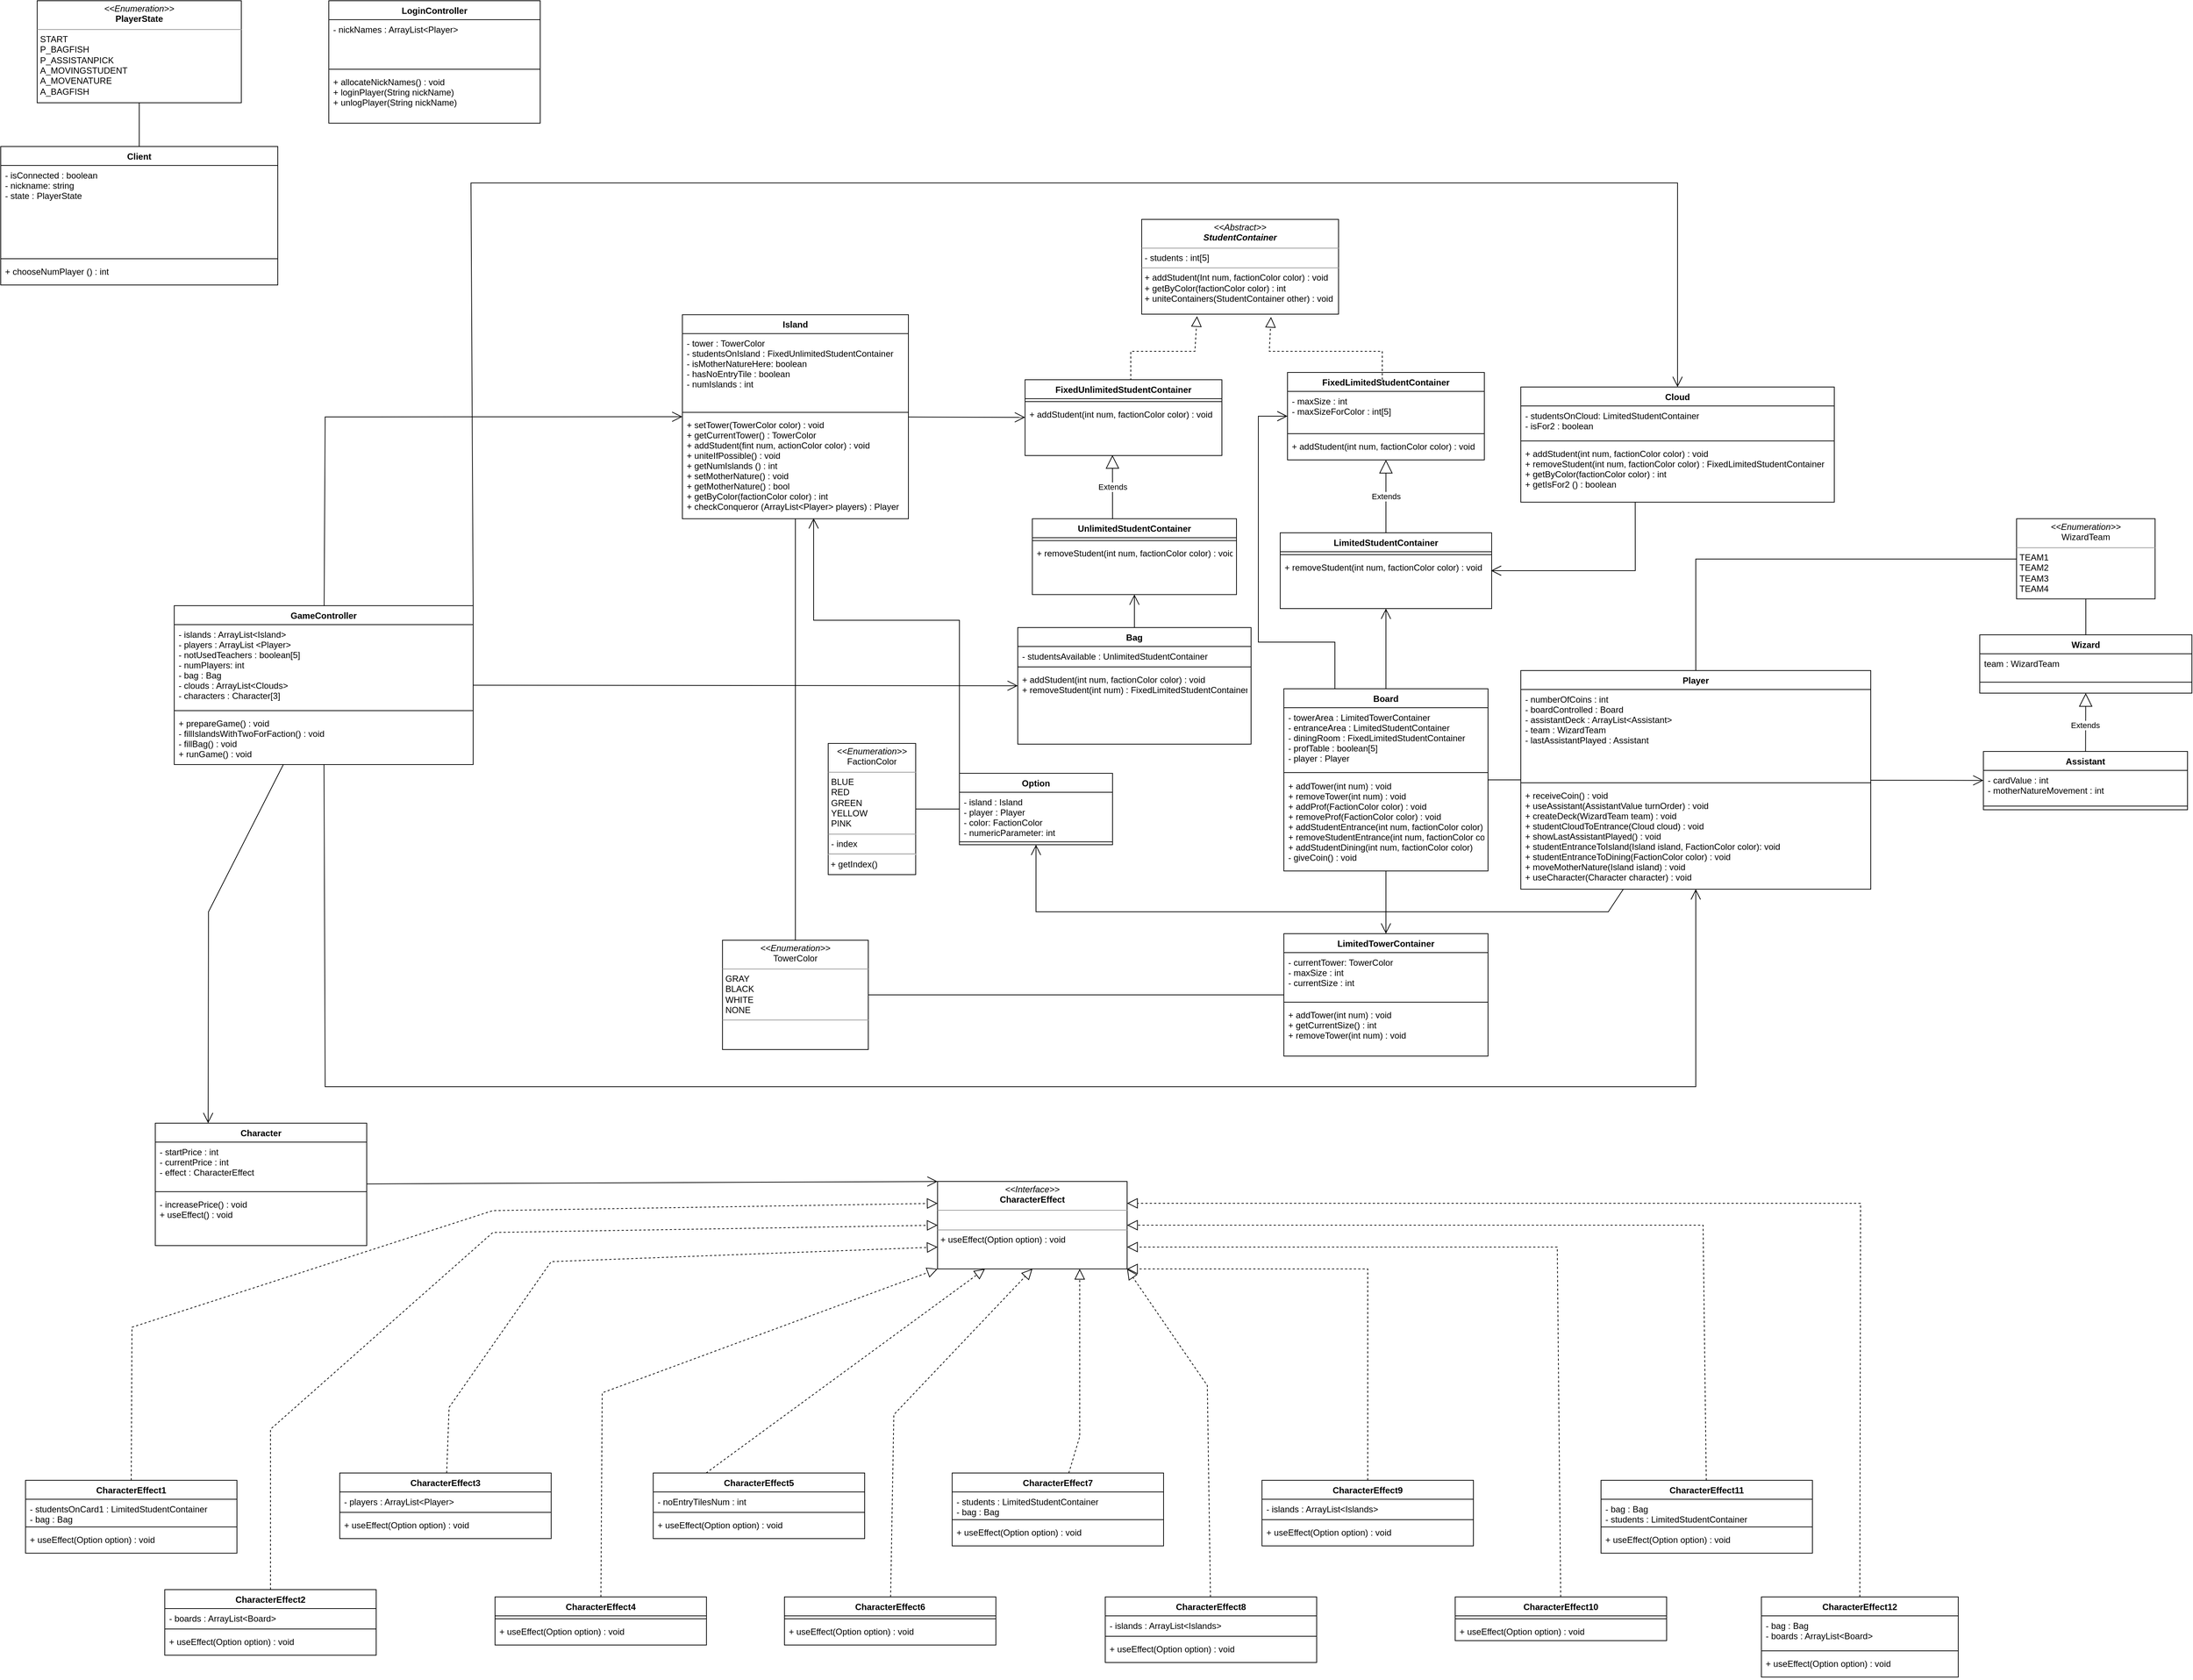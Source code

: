 <mxfile version="17.1.2" type="device"><diagram id="C5RBs43oDa-KdzZeNtuy" name="Page-1"><mxGraphModel dx="4749" dy="2177" grid="1" gridSize="10" guides="1" tooltips="1" connect="1" arrows="1" fold="1" page="1" pageScale="1" pageWidth="3300" pageHeight="4681" math="0" shadow="0"><root><mxCell id="WIyWlLk6GJQsqaUBKTNV-0"/><mxCell id="WIyWlLk6GJQsqaUBKTNV-1" parent="WIyWlLk6GJQsqaUBKTNV-0"/><mxCell id="JHTZS6_N_yIrXgBFrGgW-10" value="&lt;p style=&quot;margin: 0px ; margin-top: 4px ; text-align: center&quot;&gt;&lt;i&gt;&amp;lt;&amp;lt;Enumeration&amp;gt;&amp;gt;&lt;/i&gt;&lt;br&gt;TowerColor&lt;/p&gt;&lt;hr size=&quot;1&quot;&gt;&lt;p style=&quot;margin: 0px ; margin-left: 4px&quot;&gt;GRAY&lt;/p&gt;&lt;p style=&quot;margin: 0px ; margin-left: 4px&quot;&gt;BLACK&lt;/p&gt;&lt;p style=&quot;margin: 0px ; margin-left: 4px&quot;&gt;WHITE&lt;/p&gt;&lt;p style=&quot;margin: 0px ; margin-left: 4px&quot;&gt;NONE&lt;/p&gt;&lt;hr size=&quot;1&quot;&gt;&lt;p style=&quot;margin: 0px ; margin-left: 4px&quot;&gt;&lt;/p&gt;" style="verticalAlign=top;align=left;overflow=fill;fontSize=12;fontFamily=Helvetica;html=1;container=0;" parent="WIyWlLk6GJQsqaUBKTNV-1" vertex="1"><mxGeometry x="1110" y="1299" width="200" height="150" as="geometry"/></mxCell><mxCell id="JHTZS6_N_yIrXgBFrGgW-28" value="" style="endArrow=block;dashed=1;endFill=0;endSize=12;html=1;rounded=0;exitX=0.5;exitY=0;exitDx=0;exitDy=0;entryX=0.281;entryY=1.022;entryDx=0;entryDy=0;entryPerimeter=0;" parent="WIyWlLk6GJQsqaUBKTNV-1" target="2wXoKv2S4fwJwi-ZQxk1-0" edge="1"><mxGeometry width="160" relative="1" as="geometry"><mxPoint x="1670" y="531" as="sourcePoint"/><mxPoint x="1725" y="460" as="targetPoint"/><Array as="points"><mxPoint x="1670" y="491"/><mxPoint x="1758" y="491"/></Array></mxGeometry></mxCell><mxCell id="JHTZS6_N_yIrXgBFrGgW-39" value="FixedLimitedStudentContainer" style="swimlane;fontStyle=1;align=center;verticalAlign=top;childLayout=stackLayout;horizontal=1;startSize=26;horizontalStack=0;resizeParent=1;resizeParentMax=0;resizeLast=0;collapsible=1;marginBottom=0;" parent="WIyWlLk6GJQsqaUBKTNV-1" vertex="1"><mxGeometry x="1885" y="520" width="270" height="120" as="geometry"/></mxCell><mxCell id="JHTZS6_N_yIrXgBFrGgW-40" value="- maxSize : int&#10;- maxSizeForColor : int[5]&#10;" style="text;strokeColor=none;fillColor=none;align=left;verticalAlign=top;spacingLeft=4;spacingRight=4;overflow=hidden;rotatable=0;points=[[0,0.5],[1,0.5]];portConstraint=eastwest;" parent="JHTZS6_N_yIrXgBFrGgW-39" vertex="1"><mxGeometry y="26" width="270" height="54" as="geometry"/></mxCell><mxCell id="JHTZS6_N_yIrXgBFrGgW-41" value="" style="line;strokeWidth=1;fillColor=none;align=left;verticalAlign=middle;spacingTop=-1;spacingLeft=3;spacingRight=3;rotatable=0;labelPosition=right;points=[];portConstraint=eastwest;" parent="JHTZS6_N_yIrXgBFrGgW-39" vertex="1"><mxGeometry y="80" width="270" height="8" as="geometry"/></mxCell><mxCell id="JHTZS6_N_yIrXgBFrGgW-42" value="+ addStudent(int num, factionColor color) : void" style="text;strokeColor=none;fillColor=none;align=left;verticalAlign=top;spacingLeft=4;spacingRight=4;overflow=hidden;rotatable=0;points=[[0,0.5],[1,0.5]];portConstraint=eastwest;" parent="JHTZS6_N_yIrXgBFrGgW-39" vertex="1"><mxGeometry y="88" width="270" height="32" as="geometry"/></mxCell><mxCell id="JHTZS6_N_yIrXgBFrGgW-44" value="LimitedStudentContainer" style="swimlane;fontStyle=1;align=center;verticalAlign=top;childLayout=stackLayout;horizontal=1;startSize=26;horizontalStack=0;resizeParent=1;resizeParentMax=0;resizeLast=0;collapsible=1;marginBottom=0;" parent="WIyWlLk6GJQsqaUBKTNV-1" vertex="1"><mxGeometry x="1875" y="740" width="290" height="104" as="geometry"/></mxCell><mxCell id="JHTZS6_N_yIrXgBFrGgW-46" value="" style="line;strokeWidth=1;fillColor=none;align=left;verticalAlign=middle;spacingTop=-1;spacingLeft=3;spacingRight=3;rotatable=0;labelPosition=right;points=[];portConstraint=eastwest;" parent="JHTZS6_N_yIrXgBFrGgW-44" vertex="1"><mxGeometry y="26" width="290" height="8" as="geometry"/></mxCell><mxCell id="JHTZS6_N_yIrXgBFrGgW-47" value="+ removeStudent(int num, factionColor color) : void" style="text;strokeColor=none;fillColor=none;align=left;verticalAlign=top;spacingLeft=4;spacingRight=4;overflow=hidden;rotatable=0;points=[[0,0.5],[1,0.5]];portConstraint=eastwest;" parent="JHTZS6_N_yIrXgBFrGgW-44" vertex="1"><mxGeometry y="34" width="290" height="70" as="geometry"/></mxCell><mxCell id="JHTZS6_N_yIrXgBFrGgW-48" value="" style="endArrow=block;dashed=1;endFill=0;endSize=12;html=1;rounded=0;jumpSize=8;entryX=0.657;entryY=1.03;entryDx=0;entryDy=0;entryPerimeter=0;" parent="WIyWlLk6GJQsqaUBKTNV-1" target="2wXoKv2S4fwJwi-ZQxk1-0" edge="1"><mxGeometry width="160" relative="1" as="geometry"><mxPoint x="2015" y="530" as="sourcePoint"/><mxPoint x="1825" y="480" as="targetPoint"/><Array as="points"><mxPoint x="2015" y="491"/><mxPoint x="1860" y="491"/></Array></mxGeometry></mxCell><mxCell id="JHTZS6_N_yIrXgBFrGgW-50" value="Extends" style="endArrow=block;endSize=16;endFill=0;html=1;rounded=0;jumpSize=8;exitX=0.5;exitY=0;exitDx=0;exitDy=0;" parent="WIyWlLk6GJQsqaUBKTNV-1" source="JHTZS6_N_yIrXgBFrGgW-44" edge="1" target="JHTZS6_N_yIrXgBFrGgW-42"><mxGeometry width="160" relative="1" as="geometry"><mxPoint x="2005" y="721" as="sourcePoint"/><mxPoint x="2020" y="690" as="targetPoint"/></mxGeometry></mxCell><mxCell id="JHTZS6_N_yIrXgBFrGgW-74" value="LimitedTowerContainer" style="swimlane;fontStyle=1;align=center;verticalAlign=top;childLayout=stackLayout;horizontal=1;startSize=26;horizontalStack=0;resizeParent=1;resizeParentMax=0;resizeLast=0;collapsible=1;marginBottom=0;" parent="WIyWlLk6GJQsqaUBKTNV-1" vertex="1"><mxGeometry x="1880" y="1290" width="280" height="168" as="geometry"/></mxCell><mxCell id="JHTZS6_N_yIrXgBFrGgW-75" value="- currentTower: TowerColor&#10;- maxSize : int&#10;- currentSize : int" style="text;strokeColor=none;fillColor=none;align=left;verticalAlign=top;spacingLeft=4;spacingRight=4;overflow=hidden;rotatable=0;points=[[0,0.5],[1,0.5]];portConstraint=eastwest;" parent="JHTZS6_N_yIrXgBFrGgW-74" vertex="1"><mxGeometry y="26" width="280" height="64" as="geometry"/></mxCell><mxCell id="JHTZS6_N_yIrXgBFrGgW-76" value="" style="line;strokeWidth=1;fillColor=none;align=left;verticalAlign=middle;spacingTop=-1;spacingLeft=3;spacingRight=3;rotatable=0;labelPosition=right;points=[];portConstraint=eastwest;" parent="JHTZS6_N_yIrXgBFrGgW-74" vertex="1"><mxGeometry y="90" width="280" height="8" as="geometry"/></mxCell><mxCell id="JHTZS6_N_yIrXgBFrGgW-77" value="+ addTower(int num) : void&#10;+ getCurrentSize() : int&#10;+ removeTower(int num) : void" style="text;strokeColor=none;fillColor=none;align=left;verticalAlign=top;spacingLeft=4;spacingRight=4;overflow=hidden;rotatable=0;points=[[0,0.5],[1,0.5]];portConstraint=eastwest;" parent="JHTZS6_N_yIrXgBFrGgW-74" vertex="1"><mxGeometry y="98" width="280" height="70" as="geometry"/></mxCell><mxCell id="LOnpcXlaZd77RU1USnOD-0" value="Island" style="swimlane;fontStyle=1;align=center;verticalAlign=top;childLayout=stackLayout;horizontal=1;startSize=26;horizontalStack=0;resizeParent=1;resizeParentMax=0;resizeLast=0;collapsible=1;marginBottom=0;" parent="WIyWlLk6GJQsqaUBKTNV-1" vertex="1"><mxGeometry x="1055" y="440.69" width="310" height="280" as="geometry"/></mxCell><mxCell id="LOnpcXlaZd77RU1USnOD-1" value="- tower : TowerColor&#10;- studentsOnIsland : FixedUnlimitedStudentContainer&#10;- isMotherNatureHere: boolean&#10;- hasNoEntryTile : boolean&#10;- numIslands : int&#10;&#10;" style="text;strokeColor=none;fillColor=none;align=left;verticalAlign=top;spacingLeft=4;spacingRight=4;overflow=hidden;rotatable=0;points=[[0,0.5],[1,0.5]];portConstraint=eastwest;" parent="LOnpcXlaZd77RU1USnOD-0" vertex="1"><mxGeometry y="26" width="310" height="104" as="geometry"/></mxCell><mxCell id="LOnpcXlaZd77RU1USnOD-2" value="" style="line;strokeWidth=1;fillColor=none;align=left;verticalAlign=middle;spacingTop=-1;spacingLeft=3;spacingRight=3;rotatable=0;labelPosition=right;points=[];portConstraint=eastwest;" parent="LOnpcXlaZd77RU1USnOD-0" vertex="1"><mxGeometry y="130" width="310" height="8" as="geometry"/></mxCell><mxCell id="LOnpcXlaZd77RU1USnOD-3" value="+ setTower(TowerColor color) : void&#10;+ getCurrentTower() : TowerColor&#10;+ addStudent(fint num, actionColor color) : void&#10;+ uniteIfPossible() : void&#10;+ getNumIslands () : int&#10;+ setMotherNature() : void&#10;+ getMotherNature() : bool&#10;+ getByColor(factionColor color) : int&#10;+ checkConqueror (ArrayList&lt;Player&gt; players) : Player" style="text;strokeColor=none;fillColor=none;align=left;verticalAlign=top;spacingLeft=4;spacingRight=4;overflow=hidden;rotatable=0;points=[[0,0.5],[1,0.5]];portConstraint=eastwest;" parent="LOnpcXlaZd77RU1USnOD-0" vertex="1"><mxGeometry y="138" width="310" height="142" as="geometry"/></mxCell><mxCell id="LOnpcXlaZd77RU1USnOD-8" value="Cloud" style="swimlane;fontStyle=1;align=center;verticalAlign=top;childLayout=stackLayout;horizontal=1;startSize=26;horizontalStack=0;resizeParent=1;resizeParentMax=0;resizeLast=0;collapsible=1;marginBottom=0;" parent="WIyWlLk6GJQsqaUBKTNV-1" vertex="1"><mxGeometry x="2205" y="540" width="430" height="158" as="geometry"/></mxCell><mxCell id="LOnpcXlaZd77RU1USnOD-9" value="- studentsOnCloud: LimitedStudentContainer&#10;- isFor2 : boolean" style="text;strokeColor=none;fillColor=none;align=left;verticalAlign=top;spacingLeft=4;spacingRight=4;overflow=hidden;rotatable=0;points=[[0,0.5],[1,0.5]];portConstraint=eastwest;" parent="LOnpcXlaZd77RU1USnOD-8" vertex="1"><mxGeometry y="26" width="430" height="44" as="geometry"/></mxCell><mxCell id="LOnpcXlaZd77RU1USnOD-10" value="" style="line;strokeWidth=1;fillColor=none;align=left;verticalAlign=middle;spacingTop=-1;spacingLeft=3;spacingRight=3;rotatable=0;labelPosition=right;points=[];portConstraint=eastwest;" parent="LOnpcXlaZd77RU1USnOD-8" vertex="1"><mxGeometry y="70" width="430" height="8" as="geometry"/></mxCell><mxCell id="LOnpcXlaZd77RU1USnOD-11" value="+ addStudent(int num, factionColor color) : void&#10;+ removeStudent(int num, factionColor color) : FixedLimitedStudentContainer&#10;+ getByColor(factionColor color) : int&#10;+ getIsFor2 () : boolean" style="text;strokeColor=none;fillColor=none;align=left;verticalAlign=top;spacingLeft=4;spacingRight=4;overflow=hidden;rotatable=0;points=[[0,0.5],[1,0.5]];portConstraint=eastwest;" parent="LOnpcXlaZd77RU1USnOD-8" vertex="1"><mxGeometry y="78" width="430" height="80" as="geometry"/></mxCell><mxCell id="Xi5C9RziaRRWX6cZeXyl-0" value="Board" style="swimlane;fontStyle=1;align=center;verticalAlign=top;childLayout=stackLayout;horizontal=1;startSize=26;horizontalStack=0;resizeParent=1;resizeParentMax=0;resizeLast=0;collapsible=1;marginBottom=0;" parent="WIyWlLk6GJQsqaUBKTNV-1" vertex="1"><mxGeometry x="1880" y="954" width="280" height="250" as="geometry"/></mxCell><mxCell id="Xi5C9RziaRRWX6cZeXyl-1" value="- towerArea : LimitedTowerContainer&#10;- entranceArea : LimitedStudentContainer&#10;- diningRoom : FixedLimitedStudentContainer&#10;- profTable : boolean[5]&#10;- player : Player&#10;" style="text;strokeColor=none;fillColor=none;align=left;verticalAlign=top;spacingLeft=4;spacingRight=4;overflow=hidden;rotatable=0;points=[[0,0.5],[1,0.5]];portConstraint=eastwest;" parent="Xi5C9RziaRRWX6cZeXyl-0" vertex="1"><mxGeometry y="26" width="280" height="84" as="geometry"/></mxCell><mxCell id="Xi5C9RziaRRWX6cZeXyl-2" value="" style="line;strokeWidth=1;fillColor=none;align=left;verticalAlign=middle;spacingTop=-1;spacingLeft=3;spacingRight=3;rotatable=0;labelPosition=right;points=[];portConstraint=eastwest;" parent="Xi5C9RziaRRWX6cZeXyl-0" vertex="1"><mxGeometry y="110" width="280" height="10" as="geometry"/></mxCell><mxCell id="Xi5C9RziaRRWX6cZeXyl-3" value="+ addTower(int num) : void&#10;+ removeTower(int num) : void&#10;+ addProf(FactionColor color) : void&#10;+ removeProf(FactionColor color) : void&#10;+ addStudentEntrance(int num, factionColor color)&#10;+ removeStudentEntrance(int num, factionColor color)&#10;+ addStudentDining(int num, factionColor color)&#10;- giveCoin() : void&#10;&#10;&#10;" style="text;strokeColor=none;fillColor=none;align=left;verticalAlign=top;spacingLeft=4;spacingRight=4;overflow=hidden;rotatable=0;points=[[0,0.5],[1,0.5]];portConstraint=eastwest;" parent="Xi5C9RziaRRWX6cZeXyl-0" vertex="1"><mxGeometry y="120" width="280" height="130" as="geometry"/></mxCell><mxCell id="Xi5C9RziaRRWX6cZeXyl-4" value="Bag" style="swimlane;fontStyle=1;align=center;verticalAlign=top;childLayout=stackLayout;horizontal=1;startSize=26;horizontalStack=0;resizeParent=1;resizeParentMax=0;resizeLast=0;collapsible=1;marginBottom=0;" parent="WIyWlLk6GJQsqaUBKTNV-1" vertex="1"><mxGeometry x="1515" y="870" width="320" height="160" as="geometry"/></mxCell><mxCell id="Xi5C9RziaRRWX6cZeXyl-5" value="- studentsAvailable : UnlimitedStudentContainer" style="text;strokeColor=none;fillColor=none;align=left;verticalAlign=top;spacingLeft=4;spacingRight=4;overflow=hidden;rotatable=0;points=[[0,0.5],[1,0.5]];portConstraint=eastwest;" parent="Xi5C9RziaRRWX6cZeXyl-4" vertex="1"><mxGeometry y="26" width="320" height="24" as="geometry"/></mxCell><mxCell id="Xi5C9RziaRRWX6cZeXyl-6" value="" style="line;strokeWidth=1;fillColor=none;align=left;verticalAlign=middle;spacingTop=-1;spacingLeft=3;spacingRight=3;rotatable=0;labelPosition=right;points=[];portConstraint=eastwest;" parent="Xi5C9RziaRRWX6cZeXyl-4" vertex="1"><mxGeometry y="50" width="320" height="8" as="geometry"/></mxCell><mxCell id="Xi5C9RziaRRWX6cZeXyl-7" value="+ addStudent(int num, factionColor color) : void&#10;+ removeStudent(int num) : FixedLimitedStudentContainer&#10;" style="text;strokeColor=none;fillColor=none;align=left;verticalAlign=top;spacingLeft=4;spacingRight=4;overflow=hidden;rotatable=0;points=[[0,0.5],[1,0.5]];portConstraint=eastwest;" parent="Xi5C9RziaRRWX6cZeXyl-4" vertex="1"><mxGeometry y="58" width="320" height="102" as="geometry"/></mxCell><mxCell id="aOxIDlDlcEb3UoXfSoqI-0" value="UnlimitedStudentContainer" style="swimlane;fontStyle=1;align=center;verticalAlign=top;childLayout=stackLayout;horizontal=1;startSize=26;horizontalStack=0;resizeParent=1;resizeParentMax=0;resizeLast=0;collapsible=1;marginBottom=0;" parent="WIyWlLk6GJQsqaUBKTNV-1" vertex="1"><mxGeometry x="1535" y="720.69" width="280" height="104" as="geometry"/></mxCell><mxCell id="aOxIDlDlcEb3UoXfSoqI-2" value="" style="line;strokeWidth=1;fillColor=none;align=left;verticalAlign=middle;spacingTop=-1;spacingLeft=3;spacingRight=3;rotatable=0;labelPosition=right;points=[];portConstraint=eastwest;" parent="aOxIDlDlcEb3UoXfSoqI-0" vertex="1"><mxGeometry y="26" width="280" height="8" as="geometry"/></mxCell><mxCell id="aOxIDlDlcEb3UoXfSoqI-3" value="+ removeStudent(int num, factionColor color) : void" style="text;strokeColor=none;fillColor=none;align=left;verticalAlign=top;spacingLeft=4;spacingRight=4;overflow=hidden;rotatable=0;points=[[0,0.5],[1,0.5]];portConstraint=eastwest;" parent="aOxIDlDlcEb3UoXfSoqI-0" vertex="1"><mxGeometry y="34" width="280" height="70" as="geometry"/></mxCell><mxCell id="aOxIDlDlcEb3UoXfSoqI-4" value="Extends" style="endArrow=block;endSize=16;endFill=0;html=1;rounded=0;jumpSize=8;exitX=0.5;exitY=0;exitDx=0;exitDy=0;entryX=0.444;entryY=0.992;entryDx=0;entryDy=0;entryPerimeter=0;" parent="WIyWlLk6GJQsqaUBKTNV-1" target="n48Iuao9gA6gt7rUJlCX-7" edge="1"><mxGeometry width="160" relative="1" as="geometry"><mxPoint x="1645" y="720.69" as="sourcePoint"/><mxPoint x="1648.13" y="640" as="targetPoint"/></mxGeometry></mxCell><mxCell id="NRBb3i9HUirsbgSVokwG-1" value="Wizard" style="swimlane;fontStyle=1;align=center;verticalAlign=top;childLayout=stackLayout;horizontal=1;startSize=26;horizontalStack=0;resizeParent=1;resizeParentMax=0;resizeLast=0;collapsible=1;marginBottom=0;" parent="WIyWlLk6GJQsqaUBKTNV-1" vertex="1"><mxGeometry x="2834.5" y="880" width="291" height="80" as="geometry"/></mxCell><mxCell id="NRBb3i9HUirsbgSVokwG-2" value="team : WizardTeam" style="text;strokeColor=none;fillColor=none;align=left;verticalAlign=top;spacingLeft=4;spacingRight=4;overflow=hidden;rotatable=0;points=[[0,0.5],[1,0.5]];portConstraint=eastwest;" parent="NRBb3i9HUirsbgSVokwG-1" vertex="1"><mxGeometry y="26" width="291" height="24" as="geometry"/></mxCell><mxCell id="NRBb3i9HUirsbgSVokwG-3" value="" style="line;strokeWidth=1;fillColor=none;align=left;verticalAlign=middle;spacingTop=-1;spacingLeft=3;spacingRight=3;rotatable=0;labelPosition=right;points=[];portConstraint=eastwest;" parent="NRBb3i9HUirsbgSVokwG-1" vertex="1"><mxGeometry y="50" width="291" height="30" as="geometry"/></mxCell><mxCell id="NRBb3i9HUirsbgSVokwG-6" value="Assistant" style="swimlane;fontStyle=1;align=center;verticalAlign=top;childLayout=stackLayout;horizontal=1;startSize=26;horizontalStack=0;resizeParent=1;resizeParentMax=0;resizeLast=0;collapsible=1;marginBottom=0;" parent="WIyWlLk6GJQsqaUBKTNV-1" vertex="1"><mxGeometry x="2839.5" y="1040" width="280" height="80" as="geometry"/></mxCell><mxCell id="NRBb3i9HUirsbgSVokwG-7" value="- cardValue : int&#10;- motherNatureMovement : int" style="text;strokeColor=none;fillColor=none;align=left;verticalAlign=top;spacingLeft=4;spacingRight=4;overflow=hidden;rotatable=0;points=[[0,0.5],[1,0.5]];portConstraint=eastwest;" parent="NRBb3i9HUirsbgSVokwG-6" vertex="1"><mxGeometry y="26" width="280" height="44" as="geometry"/></mxCell><mxCell id="NRBb3i9HUirsbgSVokwG-8" value="" style="line;strokeWidth=1;fillColor=none;align=left;verticalAlign=middle;spacingTop=-1;spacingLeft=3;spacingRight=3;rotatable=0;labelPosition=right;points=[];portConstraint=eastwest;" parent="NRBb3i9HUirsbgSVokwG-6" vertex="1"><mxGeometry y="70" width="280" height="10" as="geometry"/></mxCell><mxCell id="NRBb3i9HUirsbgSVokwG-11" value="&lt;p style=&quot;margin: 0px ; margin-top: 4px ; text-align: center&quot;&gt;&lt;i&gt;&amp;lt;&amp;lt;Enumeration&amp;gt;&amp;gt;&lt;/i&gt;&lt;br&gt;WizardTeam&lt;/p&gt;&lt;hr size=&quot;1&quot;&gt;&lt;p style=&quot;margin: 0px ; margin-left: 4px&quot;&gt;TEAM1&lt;/p&gt;&lt;p style=&quot;margin: 0px ; margin-left: 4px&quot;&gt;TEAM2&lt;/p&gt;&lt;p style=&quot;margin: 0px ; margin-left: 4px&quot;&gt;TEAM3&lt;/p&gt;&lt;p style=&quot;margin: 0px ; margin-left: 4px&quot;&gt;TEAM4&lt;/p&gt;&lt;p style=&quot;margin: 0px ; margin-left: 4px&quot;&gt;&lt;/p&gt;" style="verticalAlign=top;align=left;overflow=fill;fontSize=12;fontFamily=Helvetica;html=1;container=0;" parent="WIyWlLk6GJQsqaUBKTNV-1" vertex="1"><mxGeometry x="2885" y="720.69" width="190" height="110" as="geometry"/></mxCell><mxCell id="NRBb3i9HUirsbgSVokwG-17" value="Extends" style="endArrow=block;endSize=16;endFill=0;html=1;rounded=0;jumpSize=8;" parent="WIyWlLk6GJQsqaUBKTNV-1" edge="1" target="NRBb3i9HUirsbgSVokwG-1" source="NRBb3i9HUirsbgSVokwG-6"><mxGeometry x="-0.118" y="1" width="160" relative="1" as="geometry"><mxPoint x="2861.14" y="1107.64" as="sourcePoint"/><mxPoint x="2860.5" y="1009" as="targetPoint"/><Array as="points"/><mxPoint as="offset"/></mxGeometry></mxCell><mxCell id="NRBb3i9HUirsbgSVokwG-18" value="Player" style="swimlane;fontStyle=1;align=center;verticalAlign=top;childLayout=stackLayout;horizontal=1;startSize=26;horizontalStack=0;resizeParent=1;resizeParentMax=0;resizeLast=0;collapsible=1;marginBottom=0;" parent="WIyWlLk6GJQsqaUBKTNV-1" vertex="1"><mxGeometry x="2205" y="929" width="480" height="300" as="geometry"/></mxCell><mxCell id="NRBb3i9HUirsbgSVokwG-19" value="- numberOfCoins : int&#10;- boardControlled : Board&#10;- assistantDeck : ArrayList&lt;Assistant&gt;&#10;- team : WizardTeam&#10;- lastAssistantPlayed : Assistant&#10;&#10;&#10;" style="text;strokeColor=none;fillColor=none;align=left;verticalAlign=top;spacingLeft=4;spacingRight=4;overflow=hidden;rotatable=0;points=[[0,0.5],[1,0.5]];portConstraint=eastwest;" parent="NRBb3i9HUirsbgSVokwG-18" vertex="1"><mxGeometry y="26" width="480" height="124" as="geometry"/></mxCell><mxCell id="NRBb3i9HUirsbgSVokwG-20" value="" style="line;strokeWidth=1;fillColor=none;align=left;verticalAlign=middle;spacingTop=-1;spacingLeft=3;spacingRight=3;rotatable=0;labelPosition=right;points=[];portConstraint=eastwest;" parent="NRBb3i9HUirsbgSVokwG-18" vertex="1"><mxGeometry y="150" width="480" height="8" as="geometry"/></mxCell><mxCell id="NRBb3i9HUirsbgSVokwG-21" value="+ receiveCoin() : void&#10;+ useAssistant(AssistantValue turnOrder) : void&#10;+ createDeck(WizardTeam team) : void &#10;+ studentCloudToEntrance(Cloud cloud) : void&#10;+ showLastAssistantPlayed() : void&#10;+ studentEntranceToIsland(Island island, FactionColor color): void&#10;+ studentEntranceToDining(FactionColor color) : void&#10;+ moveMotherNature(Island island) : void&#10;+ useCharacter(Character character) : void&#10;&#10;&#10;&#10;&#10;&#10;&#10;" style="text;strokeColor=none;fillColor=none;align=left;verticalAlign=top;spacingLeft=4;spacingRight=4;overflow=hidden;rotatable=0;points=[[0,0.5],[1,0.5]];portConstraint=eastwest;" parent="NRBb3i9HUirsbgSVokwG-18" vertex="1"><mxGeometry y="158" width="480" height="142" as="geometry"/></mxCell><mxCell id="gA9nTKS-MQGVsr89fJP3-0" value="LoginController" style="swimlane;fontStyle=1;align=center;verticalAlign=top;childLayout=stackLayout;horizontal=1;startSize=26;horizontalStack=0;resizeParent=1;resizeParentMax=0;resizeLast=0;collapsible=1;marginBottom=0;" parent="WIyWlLk6GJQsqaUBKTNV-1" vertex="1"><mxGeometry x="570" y="10" width="290" height="168" as="geometry"/></mxCell><mxCell id="gA9nTKS-MQGVsr89fJP3-1" value="- nickNames : ArrayList&lt;Player&gt;" style="text;strokeColor=none;fillColor=none;align=left;verticalAlign=top;spacingLeft=4;spacingRight=4;overflow=hidden;rotatable=0;points=[[0,0.5],[1,0.5]];portConstraint=eastwest;" parent="gA9nTKS-MQGVsr89fJP3-0" vertex="1"><mxGeometry y="26" width="290" height="64" as="geometry"/></mxCell><mxCell id="gA9nTKS-MQGVsr89fJP3-2" value="" style="line;strokeWidth=1;fillColor=none;align=left;verticalAlign=middle;spacingTop=-1;spacingLeft=3;spacingRight=3;rotatable=0;labelPosition=right;points=[];portConstraint=eastwest;" parent="gA9nTKS-MQGVsr89fJP3-0" vertex="1"><mxGeometry y="90" width="290" height="8" as="geometry"/></mxCell><mxCell id="gA9nTKS-MQGVsr89fJP3-3" value="+ allocateNickNames() : void&#10;+ loginPlayer(String nickName)&#10;+ unlogPlayer(String nickName)" style="text;strokeColor=none;fillColor=none;align=left;verticalAlign=top;spacingLeft=4;spacingRight=4;overflow=hidden;rotatable=0;points=[[0,0.5],[1,0.5]];portConstraint=eastwest;" parent="gA9nTKS-MQGVsr89fJP3-0" vertex="1"><mxGeometry y="98" width="290" height="70" as="geometry"/></mxCell><mxCell id="2s6CcxDBW-uvZBFXu0xb-12" value="&lt;p style=&quot;margin: 0px ; margin-top: 4px ; text-align: center&quot;&gt;&lt;i&gt;&amp;lt;&amp;lt;Enumeration&amp;gt;&amp;gt;&lt;/i&gt;&lt;br&gt;&lt;b&gt;PlayerState&lt;/b&gt;&lt;/p&gt;&lt;hr size=&quot;1&quot;&gt;&lt;p style=&quot;margin: 0px ; margin-left: 4px&quot;&gt;START&lt;/p&gt;&lt;p style=&quot;margin: 0px ; margin-left: 4px&quot;&gt;P_BAGFISH&lt;/p&gt;&lt;p style=&quot;margin: 0px ; margin-left: 4px&quot;&gt;P_ASSISTANPICK&lt;/p&gt;&lt;p style=&quot;margin: 0px ; margin-left: 4px&quot;&gt;A_MOVINGSTUDENT&lt;/p&gt;&lt;p style=&quot;margin: 0px ; margin-left: 4px&quot;&gt;A_MOVENATURE&lt;/p&gt;&lt;p style=&quot;margin: 0px ; margin-left: 4px&quot;&gt;A_BAGFISH&lt;/p&gt;&lt;p style=&quot;margin: 0px ; margin-left: 4px&quot;&gt;&lt;br&gt;&lt;/p&gt;&lt;p style=&quot;margin: 0px ; margin-left: 4px&quot;&gt;&lt;br&gt;&lt;/p&gt;" style="verticalAlign=top;align=left;overflow=fill;fontSize=12;fontFamily=Helvetica;html=1;" parent="WIyWlLk6GJQsqaUBKTNV-1" vertex="1"><mxGeometry x="170" y="10" width="280" height="140" as="geometry"/></mxCell><mxCell id="bUvyOUG_vk7RxrUUNx_c-5" value="Character" style="swimlane;fontStyle=1;align=center;verticalAlign=top;childLayout=stackLayout;horizontal=1;startSize=26;horizontalStack=0;resizeParent=1;resizeParentMax=0;resizeLast=0;collapsible=1;marginBottom=0;" parent="WIyWlLk6GJQsqaUBKTNV-1" vertex="1"><mxGeometry x="332" y="1550" width="290" height="168" as="geometry"/></mxCell><mxCell id="bUvyOUG_vk7RxrUUNx_c-6" value="- startPrice : int&#10;- currentPrice : int&#10;- effect : CharacterEffect" style="text;strokeColor=none;fillColor=none;align=left;verticalAlign=top;spacingLeft=4;spacingRight=4;overflow=hidden;rotatable=0;points=[[0,0.5],[1,0.5]];portConstraint=eastwest;" parent="bUvyOUG_vk7RxrUUNx_c-5" vertex="1"><mxGeometry y="26" width="290" height="64" as="geometry"/></mxCell><mxCell id="bUvyOUG_vk7RxrUUNx_c-7" value="" style="line;strokeWidth=1;fillColor=none;align=left;verticalAlign=middle;spacingTop=-1;spacingLeft=3;spacingRight=3;rotatable=0;labelPosition=right;points=[];portConstraint=eastwest;" parent="bUvyOUG_vk7RxrUUNx_c-5" vertex="1"><mxGeometry y="90" width="290" height="8" as="geometry"/></mxCell><mxCell id="bUvyOUG_vk7RxrUUNx_c-8" value="- increasePrice() : void&#10;+ useEffect() : void " style="text;strokeColor=none;fillColor=none;align=left;verticalAlign=top;spacingLeft=4;spacingRight=4;overflow=hidden;rotatable=0;points=[[0,0.5],[1,0.5]];portConstraint=eastwest;" parent="bUvyOUG_vk7RxrUUNx_c-5" vertex="1"><mxGeometry y="98" width="290" height="70" as="geometry"/></mxCell><mxCell id="bUvyOUG_vk7RxrUUNx_c-14" value="&lt;p style=&quot;margin: 0px ; margin-top: 4px ; text-align: center&quot;&gt;&lt;i&gt;&amp;lt;&amp;lt;Interface&amp;gt;&amp;gt;&lt;/i&gt;&lt;br&gt;&lt;b&gt;CharacterEffect&lt;/b&gt;&lt;/p&gt;&lt;hr size=&quot;1&quot;&gt;&lt;p style=&quot;margin: 0px ; margin-left: 4px&quot;&gt;&lt;br&gt;&lt;/p&gt;&lt;hr size=&quot;1&quot;&gt;&lt;p style=&quot;margin: 0px ; margin-left: 4px&quot;&gt;+ useEffect(Option option) : void&lt;/p&gt;" style="verticalAlign=top;align=left;overflow=fill;fontSize=12;fontFamily=Helvetica;html=1;" parent="WIyWlLk6GJQsqaUBKTNV-1" vertex="1"><mxGeometry x="1405" y="1630" width="260" height="120" as="geometry"/></mxCell><mxCell id="bUvyOUG_vk7RxrUUNx_c-108" value="CharacterEffect1" style="swimlane;fontStyle=1;align=center;verticalAlign=top;childLayout=stackLayout;horizontal=1;startSize=26;horizontalStack=0;resizeParent=1;resizeParentMax=0;resizeLast=0;collapsible=1;marginBottom=0;" parent="WIyWlLk6GJQsqaUBKTNV-1" vertex="1"><mxGeometry x="154" y="2040" width="290" height="100" as="geometry"/></mxCell><mxCell id="bUvyOUG_vk7RxrUUNx_c-109" value="- studentsOnCard1 : LimitedStudentContainer&#10;- bag : Bag&#10;" style="text;strokeColor=none;fillColor=none;align=left;verticalAlign=top;spacingLeft=4;spacingRight=4;overflow=hidden;rotatable=0;points=[[0,0.5],[1,0.5]];portConstraint=eastwest;" parent="bUvyOUG_vk7RxrUUNx_c-108" vertex="1"><mxGeometry y="26" width="290" height="34" as="geometry"/></mxCell><mxCell id="bUvyOUG_vk7RxrUUNx_c-110" value="" style="line;strokeWidth=1;fillColor=none;align=left;verticalAlign=middle;spacingTop=-1;spacingLeft=3;spacingRight=3;rotatable=0;labelPosition=right;points=[];portConstraint=eastwest;" parent="bUvyOUG_vk7RxrUUNx_c-108" vertex="1"><mxGeometry y="60" width="290" height="8" as="geometry"/></mxCell><mxCell id="bUvyOUG_vk7RxrUUNx_c-111" value="+ useEffect(Option option) : void" style="text;strokeColor=none;fillColor=none;align=left;verticalAlign=top;spacingLeft=4;spacingRight=4;overflow=hidden;rotatable=0;points=[[0,0.5],[1,0.5]];portConstraint=eastwest;" parent="bUvyOUG_vk7RxrUUNx_c-108" vertex="1"><mxGeometry y="68" width="290" height="32" as="geometry"/></mxCell><mxCell id="bUvyOUG_vk7RxrUUNx_c-112" value="CharacterEffect2" style="swimlane;fontStyle=1;align=center;verticalAlign=top;childLayout=stackLayout;horizontal=1;startSize=26;horizontalStack=0;resizeParent=1;resizeParentMax=0;resizeLast=0;collapsible=1;marginBottom=0;" parent="WIyWlLk6GJQsqaUBKTNV-1" vertex="1"><mxGeometry x="345" y="2190" width="290" height="90" as="geometry"/></mxCell><mxCell id="bUvyOUG_vk7RxrUUNx_c-113" value="- boards : ArrayList&lt;Board&gt;&#10;" style="text;strokeColor=none;fillColor=none;align=left;verticalAlign=top;spacingLeft=4;spacingRight=4;overflow=hidden;rotatable=0;points=[[0,0.5],[1,0.5]];portConstraint=eastwest;" parent="bUvyOUG_vk7RxrUUNx_c-112" vertex="1"><mxGeometry y="26" width="290" height="24" as="geometry"/></mxCell><mxCell id="bUvyOUG_vk7RxrUUNx_c-114" value="" style="line;strokeWidth=1;fillColor=none;align=left;verticalAlign=middle;spacingTop=-1;spacingLeft=3;spacingRight=3;rotatable=0;labelPosition=right;points=[];portConstraint=eastwest;" parent="bUvyOUG_vk7RxrUUNx_c-112" vertex="1"><mxGeometry y="50" width="290" height="8" as="geometry"/></mxCell><mxCell id="bUvyOUG_vk7RxrUUNx_c-115" value="+ useEffect(Option option) : void" style="text;strokeColor=none;fillColor=none;align=left;verticalAlign=top;spacingLeft=4;spacingRight=4;overflow=hidden;rotatable=0;points=[[0,0.5],[1,0.5]];portConstraint=eastwest;" parent="bUvyOUG_vk7RxrUUNx_c-112" vertex="1"><mxGeometry y="58" width="290" height="32" as="geometry"/></mxCell><mxCell id="bUvyOUG_vk7RxrUUNx_c-116" value="CharacterEffect3" style="swimlane;fontStyle=1;align=center;verticalAlign=top;childLayout=stackLayout;horizontal=1;startSize=26;horizontalStack=0;resizeParent=1;resizeParentMax=0;resizeLast=0;collapsible=1;marginBottom=0;" parent="WIyWlLk6GJQsqaUBKTNV-1" vertex="1"><mxGeometry x="585" y="2030" width="290" height="90" as="geometry"/></mxCell><mxCell id="bUvyOUG_vk7RxrUUNx_c-117" value="- players : ArrayList&lt;Player&gt;" style="text;strokeColor=none;fillColor=none;align=left;verticalAlign=top;spacingLeft=4;spacingRight=4;overflow=hidden;rotatable=0;points=[[0,0.5],[1,0.5]];portConstraint=eastwest;" parent="bUvyOUG_vk7RxrUUNx_c-116" vertex="1"><mxGeometry y="26" width="290" height="24" as="geometry"/></mxCell><mxCell id="bUvyOUG_vk7RxrUUNx_c-118" value="" style="line;strokeWidth=1;fillColor=none;align=left;verticalAlign=middle;spacingTop=-1;spacingLeft=3;spacingRight=3;rotatable=0;labelPosition=right;points=[];portConstraint=eastwest;" parent="bUvyOUG_vk7RxrUUNx_c-116" vertex="1"><mxGeometry y="50" width="290" height="8" as="geometry"/></mxCell><mxCell id="bUvyOUG_vk7RxrUUNx_c-119" value="+ useEffect(Option option) : void" style="text;strokeColor=none;fillColor=none;align=left;verticalAlign=top;spacingLeft=4;spacingRight=4;overflow=hidden;rotatable=0;points=[[0,0.5],[1,0.5]];portConstraint=eastwest;" parent="bUvyOUG_vk7RxrUUNx_c-116" vertex="1"><mxGeometry y="58" width="290" height="32" as="geometry"/></mxCell><mxCell id="bUvyOUG_vk7RxrUUNx_c-120" value="GameController" style="swimlane;fontStyle=1;align=center;verticalAlign=top;childLayout=stackLayout;horizontal=1;startSize=26;horizontalStack=0;resizeParent=1;resizeParentMax=0;resizeLast=0;collapsible=1;marginBottom=0;" parent="WIyWlLk6GJQsqaUBKTNV-1" vertex="1"><mxGeometry x="358" y="840" width="410" height="218" as="geometry"/></mxCell><mxCell id="bUvyOUG_vk7RxrUUNx_c-121" value="- islands : ArrayList&lt;Island&gt;&#10;- players : ArrayList &lt;Player&gt;&#10;- notUsedTeachers : boolean[5]&#10;- numPlayers: int&#10;- bag : Bag&#10;- clouds : ArrayList&lt;Clouds&gt;&#10;- characters : Character[3]" style="text;strokeColor=none;fillColor=none;align=left;verticalAlign=top;spacingLeft=4;spacingRight=4;overflow=hidden;rotatable=0;points=[[0,0.5],[1,0.5]];portConstraint=eastwest;" parent="bUvyOUG_vk7RxrUUNx_c-120" vertex="1"><mxGeometry y="26" width="410" height="114" as="geometry"/></mxCell><mxCell id="bUvyOUG_vk7RxrUUNx_c-122" value="" style="line;strokeWidth=1;fillColor=none;align=left;verticalAlign=middle;spacingTop=-1;spacingLeft=3;spacingRight=3;rotatable=0;labelPosition=right;points=[];portConstraint=eastwest;" parent="bUvyOUG_vk7RxrUUNx_c-120" vertex="1"><mxGeometry y="140" width="410" height="8" as="geometry"/></mxCell><mxCell id="bUvyOUG_vk7RxrUUNx_c-123" value="+ prepareGame() : void&#10;- fillIslandsWithTwoForFaction() : void &#10;- fillBag() : void&#10;+ runGame() : void" style="text;strokeColor=none;fillColor=none;align=left;verticalAlign=top;spacingLeft=4;spacingRight=4;overflow=hidden;rotatable=0;points=[[0,0.5],[1,0.5]];portConstraint=eastwest;" parent="bUvyOUG_vk7RxrUUNx_c-120" vertex="1"><mxGeometry y="148" width="410" height="70" as="geometry"/></mxCell><mxCell id="bUvyOUG_vk7RxrUUNx_c-129" value="CharacterEffect4" style="swimlane;fontStyle=1;align=center;verticalAlign=top;childLayout=stackLayout;horizontal=1;startSize=26;horizontalStack=0;resizeParent=1;resizeParentMax=0;resizeLast=0;collapsible=1;marginBottom=0;" parent="WIyWlLk6GJQsqaUBKTNV-1" vertex="1"><mxGeometry x="798" y="2200" width="290" height="66" as="geometry"/></mxCell><mxCell id="bUvyOUG_vk7RxrUUNx_c-131" value="" style="line;strokeWidth=1;fillColor=none;align=left;verticalAlign=middle;spacingTop=-1;spacingLeft=3;spacingRight=3;rotatable=0;labelPosition=right;points=[];portConstraint=eastwest;" parent="bUvyOUG_vk7RxrUUNx_c-129" vertex="1"><mxGeometry y="26" width="290" height="8" as="geometry"/></mxCell><mxCell id="bUvyOUG_vk7RxrUUNx_c-132" value="+ useEffect(Option option) : void" style="text;strokeColor=none;fillColor=none;align=left;verticalAlign=top;spacingLeft=4;spacingRight=4;overflow=hidden;rotatable=0;points=[[0,0.5],[1,0.5]];portConstraint=eastwest;" parent="bUvyOUG_vk7RxrUUNx_c-129" vertex="1"><mxGeometry y="34" width="290" height="32" as="geometry"/></mxCell><mxCell id="bUvyOUG_vk7RxrUUNx_c-133" value="CharacterEffect7" style="swimlane;fontStyle=1;align=center;verticalAlign=top;childLayout=stackLayout;horizontal=1;startSize=26;horizontalStack=0;resizeParent=1;resizeParentMax=0;resizeLast=0;collapsible=1;marginBottom=0;" parent="WIyWlLk6GJQsqaUBKTNV-1" vertex="1"><mxGeometry x="1425" y="2030" width="290" height="100" as="geometry"/></mxCell><mxCell id="bUvyOUG_vk7RxrUUNx_c-134" value="- students : LimitedStudentContainer&#10;- bag : Bag" style="text;strokeColor=none;fillColor=none;align=left;verticalAlign=top;spacingLeft=4;spacingRight=4;overflow=hidden;rotatable=0;points=[[0,0.5],[1,0.5]];portConstraint=eastwest;" parent="bUvyOUG_vk7RxrUUNx_c-133" vertex="1"><mxGeometry y="26" width="290" height="34" as="geometry"/></mxCell><mxCell id="bUvyOUG_vk7RxrUUNx_c-135" value="" style="line;strokeWidth=1;fillColor=none;align=left;verticalAlign=middle;spacingTop=-1;spacingLeft=3;spacingRight=3;rotatable=0;labelPosition=right;points=[];portConstraint=eastwest;" parent="bUvyOUG_vk7RxrUUNx_c-133" vertex="1"><mxGeometry y="60" width="290" height="8" as="geometry"/></mxCell><mxCell id="bUvyOUG_vk7RxrUUNx_c-136" value="+ useEffect(Option option) : void" style="text;strokeColor=none;fillColor=none;align=left;verticalAlign=top;spacingLeft=4;spacingRight=4;overflow=hidden;rotatable=0;points=[[0,0.5],[1,0.5]];portConstraint=eastwest;" parent="bUvyOUG_vk7RxrUUNx_c-133" vertex="1"><mxGeometry y="68" width="290" height="32" as="geometry"/></mxCell><mxCell id="bUvyOUG_vk7RxrUUNx_c-137" value="CharacterEffect5" style="swimlane;fontStyle=1;align=center;verticalAlign=top;childLayout=stackLayout;horizontal=1;startSize=26;horizontalStack=0;resizeParent=1;resizeParentMax=0;resizeLast=0;collapsible=1;marginBottom=0;" parent="WIyWlLk6GJQsqaUBKTNV-1" vertex="1"><mxGeometry x="1015" y="2030" width="290" height="90" as="geometry"/></mxCell><mxCell id="bUvyOUG_vk7RxrUUNx_c-138" value="- noEntryTilesNum : int" style="text;strokeColor=none;fillColor=none;align=left;verticalAlign=top;spacingLeft=4;spacingRight=4;overflow=hidden;rotatable=0;points=[[0,0.5],[1,0.5]];portConstraint=eastwest;" parent="bUvyOUG_vk7RxrUUNx_c-137" vertex="1"><mxGeometry y="26" width="290" height="24" as="geometry"/></mxCell><mxCell id="bUvyOUG_vk7RxrUUNx_c-139" value="" style="line;strokeWidth=1;fillColor=none;align=left;verticalAlign=middle;spacingTop=-1;spacingLeft=3;spacingRight=3;rotatable=0;labelPosition=right;points=[];portConstraint=eastwest;" parent="bUvyOUG_vk7RxrUUNx_c-137" vertex="1"><mxGeometry y="50" width="290" height="8" as="geometry"/></mxCell><mxCell id="bUvyOUG_vk7RxrUUNx_c-140" value="+ useEffect(Option option) : void" style="text;strokeColor=none;fillColor=none;align=left;verticalAlign=top;spacingLeft=4;spacingRight=4;overflow=hidden;rotatable=0;points=[[0,0.5],[1,0.5]];portConstraint=eastwest;" parent="bUvyOUG_vk7RxrUUNx_c-137" vertex="1"><mxGeometry y="58" width="290" height="32" as="geometry"/></mxCell><mxCell id="bUvyOUG_vk7RxrUUNx_c-141" value="CharacterEffect6" style="swimlane;fontStyle=1;align=center;verticalAlign=top;childLayout=stackLayout;horizontal=1;startSize=26;horizontalStack=0;resizeParent=1;resizeParentMax=0;resizeLast=0;collapsible=1;marginBottom=0;" parent="WIyWlLk6GJQsqaUBKTNV-1" vertex="1"><mxGeometry x="1195" y="2200" width="290" height="66" as="geometry"/></mxCell><mxCell id="bUvyOUG_vk7RxrUUNx_c-143" value="" style="line;strokeWidth=1;fillColor=none;align=left;verticalAlign=middle;spacingTop=-1;spacingLeft=3;spacingRight=3;rotatable=0;labelPosition=right;points=[];portConstraint=eastwest;" parent="bUvyOUG_vk7RxrUUNx_c-141" vertex="1"><mxGeometry y="26" width="290" height="8" as="geometry"/></mxCell><mxCell id="bUvyOUG_vk7RxrUUNx_c-144" value="+ useEffect(Option option) : void" style="text;strokeColor=none;fillColor=none;align=left;verticalAlign=top;spacingLeft=4;spacingRight=4;overflow=hidden;rotatable=0;points=[[0,0.5],[1,0.5]];portConstraint=eastwest;" parent="bUvyOUG_vk7RxrUUNx_c-141" vertex="1"><mxGeometry y="34" width="290" height="32" as="geometry"/></mxCell><mxCell id="bUvyOUG_vk7RxrUUNx_c-145" value="CharacterEffect8" style="swimlane;fontStyle=1;align=center;verticalAlign=top;childLayout=stackLayout;horizontal=1;startSize=26;horizontalStack=0;resizeParent=1;resizeParentMax=0;resizeLast=0;collapsible=1;marginBottom=0;" parent="WIyWlLk6GJQsqaUBKTNV-1" vertex="1"><mxGeometry x="1635" y="2200" width="290" height="90" as="geometry"/></mxCell><mxCell id="bUvyOUG_vk7RxrUUNx_c-146" value="- islands : ArrayList&lt;Islands&gt;&#10;" style="text;strokeColor=none;fillColor=none;align=left;verticalAlign=top;spacingLeft=4;spacingRight=4;overflow=hidden;rotatable=0;points=[[0,0.5],[1,0.5]];portConstraint=eastwest;" parent="bUvyOUG_vk7RxrUUNx_c-145" vertex="1"><mxGeometry y="26" width="290" height="24" as="geometry"/></mxCell><mxCell id="bUvyOUG_vk7RxrUUNx_c-147" value="" style="line;strokeWidth=1;fillColor=none;align=left;verticalAlign=middle;spacingTop=-1;spacingLeft=3;spacingRight=3;rotatable=0;labelPosition=right;points=[];portConstraint=eastwest;" parent="bUvyOUG_vk7RxrUUNx_c-145" vertex="1"><mxGeometry y="50" width="290" height="8" as="geometry"/></mxCell><mxCell id="bUvyOUG_vk7RxrUUNx_c-148" value="+ useEffect(Option option) : void" style="text;strokeColor=none;fillColor=none;align=left;verticalAlign=top;spacingLeft=4;spacingRight=4;overflow=hidden;rotatable=0;points=[[0,0.5],[1,0.5]];portConstraint=eastwest;" parent="bUvyOUG_vk7RxrUUNx_c-145" vertex="1"><mxGeometry y="58" width="290" height="32" as="geometry"/></mxCell><mxCell id="bUvyOUG_vk7RxrUUNx_c-150" value="CharacterEffect9" style="swimlane;fontStyle=1;align=center;verticalAlign=top;childLayout=stackLayout;horizontal=1;startSize=26;horizontalStack=0;resizeParent=1;resizeParentMax=0;resizeLast=0;collapsible=1;marginBottom=0;" parent="WIyWlLk6GJQsqaUBKTNV-1" vertex="1"><mxGeometry x="1850" y="2040" width="290" height="90" as="geometry"/></mxCell><mxCell id="bUvyOUG_vk7RxrUUNx_c-151" value="- islands : ArrayList&lt;Islands&gt;" style="text;strokeColor=none;fillColor=none;align=left;verticalAlign=top;spacingLeft=4;spacingRight=4;overflow=hidden;rotatable=0;points=[[0,0.5],[1,0.5]];portConstraint=eastwest;" parent="bUvyOUG_vk7RxrUUNx_c-150" vertex="1"><mxGeometry y="26" width="290" height="24" as="geometry"/></mxCell><mxCell id="bUvyOUG_vk7RxrUUNx_c-152" value="" style="line;strokeWidth=1;fillColor=none;align=left;verticalAlign=middle;spacingTop=-1;spacingLeft=3;spacingRight=3;rotatable=0;labelPosition=right;points=[];portConstraint=eastwest;" parent="bUvyOUG_vk7RxrUUNx_c-150" vertex="1"><mxGeometry y="50" width="290" height="8" as="geometry"/></mxCell><mxCell id="bUvyOUG_vk7RxrUUNx_c-153" value="+ useEffect(Option option) : void" style="text;strokeColor=none;fillColor=none;align=left;verticalAlign=top;spacingLeft=4;spacingRight=4;overflow=hidden;rotatable=0;points=[[0,0.5],[1,0.5]];portConstraint=eastwest;" parent="bUvyOUG_vk7RxrUUNx_c-150" vertex="1"><mxGeometry y="58" width="290" height="32" as="geometry"/></mxCell><mxCell id="bUvyOUG_vk7RxrUUNx_c-154" value="CharacterEffect10" style="swimlane;fontStyle=1;align=center;verticalAlign=top;childLayout=stackLayout;horizontal=1;startSize=26;horizontalStack=0;resizeParent=1;resizeParentMax=0;resizeLast=0;collapsible=1;marginBottom=0;" parent="WIyWlLk6GJQsqaUBKTNV-1" vertex="1"><mxGeometry x="2115" y="2200" width="290" height="60" as="geometry"/></mxCell><mxCell id="bUvyOUG_vk7RxrUUNx_c-156" value="" style="line;strokeWidth=1;fillColor=none;align=left;verticalAlign=middle;spacingTop=-1;spacingLeft=3;spacingRight=3;rotatable=0;labelPosition=right;points=[];portConstraint=eastwest;" parent="bUvyOUG_vk7RxrUUNx_c-154" vertex="1"><mxGeometry y="26" width="290" height="8" as="geometry"/></mxCell><mxCell id="bUvyOUG_vk7RxrUUNx_c-157" value="+ useEffect(Option option) : void" style="text;strokeColor=none;fillColor=none;align=left;verticalAlign=top;spacingLeft=4;spacingRight=4;overflow=hidden;rotatable=0;points=[[0,0.5],[1,0.5]];portConstraint=eastwest;" parent="bUvyOUG_vk7RxrUUNx_c-154" vertex="1"><mxGeometry y="34" width="290" height="26" as="geometry"/></mxCell><mxCell id="bUvyOUG_vk7RxrUUNx_c-160" value="CharacterEffect11" style="swimlane;fontStyle=1;align=center;verticalAlign=top;childLayout=stackLayout;horizontal=1;startSize=26;horizontalStack=0;resizeParent=1;resizeParentMax=0;resizeLast=0;collapsible=1;marginBottom=0;" parent="WIyWlLk6GJQsqaUBKTNV-1" vertex="1"><mxGeometry x="2315" y="2040" width="290" height="100" as="geometry"/></mxCell><mxCell id="bUvyOUG_vk7RxrUUNx_c-161" value="- bag : Bag&#10;- students : LimitedStudentContainer" style="text;strokeColor=none;fillColor=none;align=left;verticalAlign=top;spacingLeft=4;spacingRight=4;overflow=hidden;rotatable=0;points=[[0,0.5],[1,0.5]];portConstraint=eastwest;" parent="bUvyOUG_vk7RxrUUNx_c-160" vertex="1"><mxGeometry y="26" width="290" height="34" as="geometry"/></mxCell><mxCell id="bUvyOUG_vk7RxrUUNx_c-162" value="" style="line;strokeWidth=1;fillColor=none;align=left;verticalAlign=middle;spacingTop=-1;spacingLeft=3;spacingRight=3;rotatable=0;labelPosition=right;points=[];portConstraint=eastwest;" parent="bUvyOUG_vk7RxrUUNx_c-160" vertex="1"><mxGeometry y="60" width="290" height="8" as="geometry"/></mxCell><mxCell id="bUvyOUG_vk7RxrUUNx_c-163" value="+ useEffect(Option option) : void" style="text;strokeColor=none;fillColor=none;align=left;verticalAlign=top;spacingLeft=4;spacingRight=4;overflow=hidden;rotatable=0;points=[[0,0.5],[1,0.5]];portConstraint=eastwest;" parent="bUvyOUG_vk7RxrUUNx_c-160" vertex="1"><mxGeometry y="68" width="290" height="32" as="geometry"/></mxCell><mxCell id="bUvyOUG_vk7RxrUUNx_c-164" value="CharacterEffect12" style="swimlane;fontStyle=1;align=center;verticalAlign=top;childLayout=stackLayout;horizontal=1;startSize=26;horizontalStack=0;resizeParent=1;resizeParentMax=0;resizeLast=0;collapsible=1;marginBottom=0;" parent="WIyWlLk6GJQsqaUBKTNV-1" vertex="1"><mxGeometry x="2535" y="2200" width="270" height="110" as="geometry"/></mxCell><mxCell id="bUvyOUG_vk7RxrUUNx_c-165" value="- bag : Bag&#10;- boards : ArrayList&lt;Board&gt;" style="text;strokeColor=none;fillColor=none;align=left;verticalAlign=top;spacingLeft=4;spacingRight=4;overflow=hidden;rotatable=0;points=[[0,0.5],[1,0.5]];portConstraint=eastwest;" parent="bUvyOUG_vk7RxrUUNx_c-164" vertex="1"><mxGeometry y="26" width="270" height="44" as="geometry"/></mxCell><mxCell id="bUvyOUG_vk7RxrUUNx_c-166" value="" style="line;strokeWidth=1;fillColor=none;align=left;verticalAlign=middle;spacingTop=-1;spacingLeft=3;spacingRight=3;rotatable=0;labelPosition=right;points=[];portConstraint=eastwest;" parent="bUvyOUG_vk7RxrUUNx_c-164" vertex="1"><mxGeometry y="70" width="270" height="8" as="geometry"/></mxCell><mxCell id="bUvyOUG_vk7RxrUUNx_c-167" value="+ useEffect(Option option) : void" style="text;strokeColor=none;fillColor=none;align=left;verticalAlign=top;spacingLeft=4;spacingRight=4;overflow=hidden;rotatable=0;points=[[0,0.5],[1,0.5]];portConstraint=eastwest;" parent="bUvyOUG_vk7RxrUUNx_c-164" vertex="1"><mxGeometry y="78" width="270" height="32" as="geometry"/></mxCell><mxCell id="fiZI_MHTIerSlDc04ory-0" value="Client" style="swimlane;fontStyle=1;align=center;verticalAlign=top;childLayout=stackLayout;horizontal=1;startSize=26;horizontalStack=0;resizeParent=1;resizeParentMax=0;resizeLast=0;collapsible=1;marginBottom=0;" parent="WIyWlLk6GJQsqaUBKTNV-1" vertex="1"><mxGeometry x="120" y="210" width="380" height="190" as="geometry"/></mxCell><mxCell id="fiZI_MHTIerSlDc04ory-1" value="- isConnected : boolean&#10;- nickname: string&#10;- state : PlayerState&#10;" style="text;strokeColor=none;fillColor=none;align=left;verticalAlign=top;spacingLeft=4;spacingRight=4;overflow=hidden;rotatable=0;points=[[0,0.5],[1,0.5]];portConstraint=eastwest;" parent="fiZI_MHTIerSlDc04ory-0" vertex="1"><mxGeometry y="26" width="380" height="124" as="geometry"/></mxCell><mxCell id="fiZI_MHTIerSlDc04ory-2" value="" style="line;strokeWidth=1;fillColor=none;align=left;verticalAlign=middle;spacingTop=-1;spacingLeft=3;spacingRight=3;rotatable=0;labelPosition=right;points=[];portConstraint=eastwest;" parent="fiZI_MHTIerSlDc04ory-0" vertex="1"><mxGeometry y="150" width="380" height="8" as="geometry"/></mxCell><mxCell id="fiZI_MHTIerSlDc04ory-3" value="+ chooseNumPlayer () : int&#10;&#10;&#10;&#10;" style="text;strokeColor=none;fillColor=none;align=left;verticalAlign=top;spacingLeft=4;spacingRight=4;overflow=hidden;rotatable=0;points=[[0,0.5],[1,0.5]];portConstraint=eastwest;" parent="fiZI_MHTIerSlDc04ory-0" vertex="1"><mxGeometry y="158" width="380" height="32" as="geometry"/></mxCell><mxCell id="n48Iuao9gA6gt7rUJlCX-4" value="FixedUnlimitedStudentContainer" style="swimlane;fontStyle=1;align=center;verticalAlign=top;childLayout=stackLayout;horizontal=1;startSize=26;horizontalStack=0;resizeParent=1;resizeParentMax=0;resizeLast=0;collapsible=1;marginBottom=0;" parent="WIyWlLk6GJQsqaUBKTNV-1" vertex="1"><mxGeometry x="1525" y="530" width="270" height="104" as="geometry"/></mxCell><mxCell id="n48Iuao9gA6gt7rUJlCX-6" value="" style="line;strokeWidth=1;fillColor=none;align=left;verticalAlign=middle;spacingTop=-1;spacingLeft=3;spacingRight=3;rotatable=0;labelPosition=right;points=[];portConstraint=eastwest;" parent="n48Iuao9gA6gt7rUJlCX-4" vertex="1"><mxGeometry y="26" width="270" height="8" as="geometry"/></mxCell><mxCell id="n48Iuao9gA6gt7rUJlCX-7" value="+ addStudent(int num, factionColor color) : void" style="text;strokeColor=none;fillColor=none;align=left;verticalAlign=top;spacingLeft=4;spacingRight=4;overflow=hidden;rotatable=0;points=[[0,0.5],[1,0.5]];portConstraint=eastwest;" parent="n48Iuao9gA6gt7rUJlCX-4" vertex="1"><mxGeometry y="34" width="270" height="70" as="geometry"/></mxCell><mxCell id="2wXoKv2S4fwJwi-ZQxk1-0" value="&lt;p style=&quot;margin: 0px ; margin-top: 4px ; text-align: center&quot;&gt;&lt;i&gt;&amp;lt;&amp;lt;Abstract&amp;gt;&amp;gt;&lt;/i&gt;&lt;br&gt;&lt;b&gt;&lt;i&gt;StudentContainer&lt;/i&gt;&lt;/b&gt;&lt;/p&gt;&lt;hr size=&quot;1&quot;&gt;&lt;p style=&quot;margin: 0px ; margin-left: 4px&quot;&gt;- students : int[5]&lt;/p&gt;&lt;hr size=&quot;1&quot;&gt;&lt;p style=&quot;margin: 0px 0px 0px 4px&quot;&gt;+ addStudent(Int num, factionColor color) : void&lt;/p&gt;&lt;p style=&quot;margin: 0px 0px 0px 4px&quot;&gt;+ getByColor(factionColor color) : int&lt;/p&gt;&lt;p style=&quot;margin: 0px 0px 0px 4px&quot;&gt;+ uniteContainers(StudentContainer other) : void&lt;/p&gt;" style="verticalAlign=top;align=left;overflow=fill;fontSize=12;fontFamily=Helvetica;html=1;" parent="WIyWlLk6GJQsqaUBKTNV-1" vertex="1"><mxGeometry x="1685" y="310" width="270" height="130" as="geometry"/></mxCell><mxCell id="KJEGBlzgA3Fz7opb230v-0" value="Option" style="swimlane;fontStyle=1;align=center;verticalAlign=top;childLayout=stackLayout;horizontal=1;startSize=26;horizontalStack=0;resizeParent=1;resizeParentMax=0;resizeLast=0;collapsible=1;marginBottom=0;" parent="WIyWlLk6GJQsqaUBKTNV-1" vertex="1"><mxGeometry x="1435" y="1070" width="210" height="98" as="geometry"/></mxCell><mxCell id="KJEGBlzgA3Fz7opb230v-1" value="- island : Island&#10;- player : Player&#10;- color: FactionColor&#10;- numericParameter: int&#10;" style="text;strokeColor=none;fillColor=none;align=left;verticalAlign=top;spacingLeft=4;spacingRight=4;overflow=hidden;rotatable=0;points=[[0,0.5],[1,0.5]];portConstraint=eastwest;" parent="KJEGBlzgA3Fz7opb230v-0" vertex="1"><mxGeometry y="26" width="210" height="64" as="geometry"/></mxCell><mxCell id="KJEGBlzgA3Fz7opb230v-2" value="" style="line;strokeWidth=1;fillColor=none;align=left;verticalAlign=middle;spacingTop=-1;spacingLeft=3;spacingRight=3;rotatable=0;labelPosition=right;points=[];portConstraint=eastwest;" parent="KJEGBlzgA3Fz7opb230v-0" vertex="1"><mxGeometry y="90" width="210" height="8" as="geometry"/></mxCell><mxCell id="Wo35yStVWBwB3vF4z2bx-14" value="" style="endArrow=none;html=1;edgeStyle=orthogonalEdgeStyle;rounded=0;" edge="1" parent="WIyWlLk6GJQsqaUBKTNV-1" source="Xi5C9RziaRRWX6cZeXyl-0" target="NRBb3i9HUirsbgSVokwG-18"><mxGeometry relative="1" as="geometry"><mxPoint x="485" y="260" as="sourcePoint"/><mxPoint x="645" y="260" as="targetPoint"/></mxGeometry></mxCell><mxCell id="Wo35yStVWBwB3vF4z2bx-19" value="" style="endArrow=open;endFill=1;endSize=12;html=1;rounded=0;" edge="1" parent="WIyWlLk6GJQsqaUBKTNV-1" source="Xi5C9RziaRRWX6cZeXyl-4" target="aOxIDlDlcEb3UoXfSoqI-0"><mxGeometry width="160" relative="1" as="geometry"><mxPoint x="1525" y="930" as="sourcePoint"/><mxPoint x="1685" y="930" as="targetPoint"/><Array as="points"/></mxGeometry></mxCell><mxCell id="Wo35yStVWBwB3vF4z2bx-20" value="" style="endArrow=open;endFill=1;endSize=12;html=1;rounded=0;" edge="1" parent="WIyWlLk6GJQsqaUBKTNV-1" source="LOnpcXlaZd77RU1USnOD-0" target="n48Iuao9gA6gt7rUJlCX-4"><mxGeometry width="160" relative="1" as="geometry"><mxPoint x="1355" y="620" as="sourcePoint"/><mxPoint x="1515" y="620" as="targetPoint"/></mxGeometry></mxCell><mxCell id="Wo35yStVWBwB3vF4z2bx-21" value="" style="endArrow=none;html=1;edgeStyle=orthogonalEdgeStyle;rounded=0;" edge="1" parent="WIyWlLk6GJQsqaUBKTNV-1" source="JHTZS6_N_yIrXgBFrGgW-10" target="LOnpcXlaZd77RU1USnOD-0"><mxGeometry relative="1" as="geometry"><mxPoint x="1235" y="380" as="sourcePoint"/><mxPoint x="1395" y="380" as="targetPoint"/></mxGeometry></mxCell><mxCell id="Wo35yStVWBwB3vF4z2bx-24" value="" style="endArrow=open;endFill=1;endSize=12;html=1;rounded=0;exitX=0.5;exitY=0;exitDx=0;exitDy=0;" edge="1" parent="WIyWlLk6GJQsqaUBKTNV-1" source="Xi5C9RziaRRWX6cZeXyl-0" target="JHTZS6_N_yIrXgBFrGgW-44"><mxGeometry width="160" relative="1" as="geometry"><mxPoint x="2195" y="950" as="sourcePoint"/><mxPoint x="2195" y="820.69" as="targetPoint"/><Array as="points"/></mxGeometry></mxCell><mxCell id="Wo35yStVWBwB3vF4z2bx-25" value="" style="endArrow=none;html=1;edgeStyle=orthogonalEdgeStyle;rounded=0;" edge="1" parent="WIyWlLk6GJQsqaUBKTNV-1" source="JHTZS6_N_yIrXgBFrGgW-10" target="JHTZS6_N_yIrXgBFrGgW-74"><mxGeometry relative="1" as="geometry"><mxPoint x="1655" y="1000" as="sourcePoint"/><mxPoint x="1815" y="1000" as="targetPoint"/></mxGeometry></mxCell><mxCell id="Wo35yStVWBwB3vF4z2bx-28" value="" style="endArrow=open;endFill=1;endSize=12;html=1;rounded=0;" edge="1" parent="WIyWlLk6GJQsqaUBKTNV-1" source="Xi5C9RziaRRWX6cZeXyl-0" target="JHTZS6_N_yIrXgBFrGgW-74"><mxGeometry width="160" relative="1" as="geometry"><mxPoint x="1425" y="1090" as="sourcePoint"/><mxPoint x="1585" y="1090" as="targetPoint"/></mxGeometry></mxCell><mxCell id="Wo35yStVWBwB3vF4z2bx-29" value="" style="endArrow=open;endFill=1;endSize=12;html=1;rounded=0;exitX=0.25;exitY=0;exitDx=0;exitDy=0;" edge="1" parent="WIyWlLk6GJQsqaUBKTNV-1" source="Xi5C9RziaRRWX6cZeXyl-0" target="JHTZS6_N_yIrXgBFrGgW-39"><mxGeometry width="160" relative="1" as="geometry"><mxPoint x="1975" y="920" as="sourcePoint"/><mxPoint x="1855" y="820" as="targetPoint"/><Array as="points"><mxPoint x="1950" y="890"/><mxPoint x="1845" y="890"/><mxPoint x="1845" y="730"/><mxPoint x="1845" y="580"/></Array></mxGeometry></mxCell><mxCell id="Wo35yStVWBwB3vF4z2bx-30" value="" style="endArrow=none;html=1;edgeStyle=orthogonalEdgeStyle;rounded=0;" edge="1" parent="WIyWlLk6GJQsqaUBKTNV-1" source="NRBb3i9HUirsbgSVokwG-1" target="NRBb3i9HUirsbgSVokwG-11"><mxGeometry relative="1" as="geometry"><mxPoint x="2255" y="950" as="sourcePoint"/><mxPoint x="2415" y="950" as="targetPoint"/></mxGeometry></mxCell><mxCell id="Wo35yStVWBwB3vF4z2bx-33" value="" style="endArrow=none;html=1;edgeStyle=orthogonalEdgeStyle;rounded=0;exitX=0.5;exitY=0;exitDx=0;exitDy=0;" edge="1" parent="WIyWlLk6GJQsqaUBKTNV-1" source="NRBb3i9HUirsbgSVokwG-18" target="NRBb3i9HUirsbgSVokwG-11"><mxGeometry relative="1" as="geometry"><mxPoint x="2485" y="940" as="sourcePoint"/><mxPoint x="2645" y="940" as="targetPoint"/><Array as="points"><mxPoint x="2445" y="776"/></Array></mxGeometry></mxCell><mxCell id="Wo35yStVWBwB3vF4z2bx-36" value="" style="endArrow=open;endFill=1;endSize=12;html=1;rounded=0;" edge="1" parent="WIyWlLk6GJQsqaUBKTNV-1" source="NRBb3i9HUirsbgSVokwG-18" target="NRBb3i9HUirsbgSVokwG-6"><mxGeometry width="160" relative="1" as="geometry"><mxPoint x="2255" y="950" as="sourcePoint"/><mxPoint x="2415" y="950" as="targetPoint"/></mxGeometry></mxCell><mxCell id="Wo35yStVWBwB3vF4z2bx-37" value="" style="endArrow=open;endFill=1;endSize=12;html=1;rounded=0;" edge="1" parent="WIyWlLk6GJQsqaUBKTNV-1"><mxGeometry width="160" relative="1" as="geometry"><mxPoint x="2361.919" y="698.0" as="sourcePoint"/><mxPoint x="2164" y="792" as="targetPoint"/><Array as="points"><mxPoint x="2362" y="792"/></Array></mxGeometry></mxCell><mxCell id="Wo35yStVWBwB3vF4z2bx-39" value="" style="endArrow=open;endFill=1;endSize=12;html=1;rounded=0;exitX=0;exitY=0;exitDx=0;exitDy=0;" edge="1" parent="WIyWlLk6GJQsqaUBKTNV-1" source="KJEGBlzgA3Fz7opb230v-0"><mxGeometry width="160" relative="1" as="geometry"><mxPoint x="1285" y="1100" as="sourcePoint"/><mxPoint x="1235" y="720" as="targetPoint"/><Array as="points"><mxPoint x="1435" y="860"/><mxPoint x="1235" y="860"/></Array></mxGeometry></mxCell><mxCell id="Wo35yStVWBwB3vF4z2bx-40" value="" style="endArrow=open;endFill=1;endSize=12;html=1;rounded=0;" edge="1" parent="WIyWlLk6GJQsqaUBKTNV-1" source="NRBb3i9HUirsbgSVokwG-18" target="KJEGBlzgA3Fz7opb230v-0"><mxGeometry width="160" relative="1" as="geometry"><mxPoint x="1895" y="1190" as="sourcePoint"/><mxPoint x="2055" y="1190" as="targetPoint"/><Array as="points"><mxPoint x="2325" y="1260"/><mxPoint x="1540" y="1260"/></Array></mxGeometry></mxCell><mxCell id="JHTZS6_N_yIrXgBFrGgW-5" value="&lt;p style=&quot;margin: 0px ; margin-top: 4px ; text-align: center&quot;&gt;&lt;i&gt;&amp;lt;&amp;lt;Enumeration&amp;gt;&amp;gt;&lt;/i&gt;&lt;br&gt;FactionColor&lt;/p&gt;&lt;hr size=&quot;1&quot;&gt;&lt;p style=&quot;margin: 0px ; margin-left: 4px&quot;&gt;BLUE&lt;/p&gt;&lt;p style=&quot;margin: 0px ; margin-left: 4px&quot;&gt;RED&lt;/p&gt;&lt;p style=&quot;margin: 0px ; margin-left: 4px&quot;&gt;GREEN&lt;/p&gt;&lt;p style=&quot;margin: 0px ; margin-left: 4px&quot;&gt;YELLOW&lt;/p&gt;&lt;p style=&quot;margin: 0px ; margin-left: 4px&quot;&gt;PINK&lt;/p&gt;&lt;hr size=&quot;1&quot;&gt;&lt;p style=&quot;margin: 0px ; margin-left: 4px&quot;&gt;- index&lt;/p&gt;&lt;hr&gt;&amp;nbsp;+ getIndex()" style="verticalAlign=top;align=left;overflow=fill;fontSize=12;fontFamily=Helvetica;html=1;container=0;" parent="WIyWlLk6GJQsqaUBKTNV-1" vertex="1"><mxGeometry x="1255" y="1029" width="120" height="180" as="geometry"/></mxCell><mxCell id="Wo35yStVWBwB3vF4z2bx-41" value="" style="endArrow=none;html=1;edgeStyle=orthogonalEdgeStyle;rounded=0;exitX=1;exitY=0.5;exitDx=0;exitDy=0;" edge="1" parent="WIyWlLk6GJQsqaUBKTNV-1" source="JHTZS6_N_yIrXgBFrGgW-5" target="KJEGBlzgA3Fz7opb230v-0"><mxGeometry relative="1" as="geometry"><mxPoint x="1395" y="1050" as="sourcePoint"/><mxPoint x="1555" y="1050" as="targetPoint"/></mxGeometry></mxCell><mxCell id="Wo35yStVWBwB3vF4z2bx-44" value="" style="endArrow=none;html=1;edgeStyle=orthogonalEdgeStyle;rounded=0;exitX=0.5;exitY=1;exitDx=0;exitDy=0;entryX=0.5;entryY=0;entryDx=0;entryDy=0;" edge="1" parent="WIyWlLk6GJQsqaUBKTNV-1" source="2s6CcxDBW-uvZBFXu0xb-12" target="fiZI_MHTIerSlDc04ory-0"><mxGeometry relative="1" as="geometry"><mxPoint x="580" y="350" as="sourcePoint"/><mxPoint x="740" y="350" as="targetPoint"/></mxGeometry></mxCell><mxCell id="Wo35yStVWBwB3vF4z2bx-47" value="" style="endArrow=open;endFill=1;endSize=12;html=1;rounded=0;" edge="1" parent="WIyWlLk6GJQsqaUBKTNV-1" source="bUvyOUG_vk7RxrUUNx_c-120" target="LOnpcXlaZd77RU1USnOD-0"><mxGeometry width="160" relative="1" as="geometry"><mxPoint x="595" y="620" as="sourcePoint"/><mxPoint x="755" y="620" as="targetPoint"/><Array as="points"><mxPoint x="565" y="581"/></Array></mxGeometry></mxCell><mxCell id="Wo35yStVWBwB3vF4z2bx-48" value="" style="endArrow=open;endFill=1;endSize=12;html=1;rounded=0;" edge="1" parent="WIyWlLk6GJQsqaUBKTNV-1" source="bUvyOUG_vk7RxrUUNx_c-120" target="Xi5C9RziaRRWX6cZeXyl-4"><mxGeometry width="160" relative="1" as="geometry"><mxPoint x="955" y="1040" as="sourcePoint"/><mxPoint x="1115" y="1040" as="targetPoint"/></mxGeometry></mxCell><mxCell id="Wo35yStVWBwB3vF4z2bx-49" value="" style="endArrow=open;endFill=1;endSize=12;html=1;rounded=0;exitX=1;exitY=0;exitDx=0;exitDy=0;" edge="1" parent="WIyWlLk6GJQsqaUBKTNV-1" source="bUvyOUG_vk7RxrUUNx_c-120" target="LOnpcXlaZd77RU1USnOD-8"><mxGeometry width="160" relative="1" as="geometry"><mxPoint x="585" y="240" as="sourcePoint"/><mxPoint x="745" y="240" as="targetPoint"/><Array as="points"><mxPoint x="765" y="260"/><mxPoint x="2420" y="260"/></Array></mxGeometry></mxCell><mxCell id="Wo35yStVWBwB3vF4z2bx-50" value="" style="endArrow=open;endFill=1;endSize=12;html=1;rounded=0;" edge="1" parent="WIyWlLk6GJQsqaUBKTNV-1" source="bUvyOUG_vk7RxrUUNx_c-120" target="NRBb3i9HUirsbgSVokwG-18"><mxGeometry width="160" relative="1" as="geometry"><mxPoint x="675" y="1150" as="sourcePoint"/><mxPoint x="835" y="1150" as="targetPoint"/><Array as="points"><mxPoint x="565" y="1500"/><mxPoint x="2445" y="1500"/></Array></mxGeometry></mxCell><mxCell id="Wo35yStVWBwB3vF4z2bx-52" value="" style="endArrow=open;endFill=1;endSize=12;html=1;rounded=0;entryX=0;entryY=0;entryDx=0;entryDy=0;" edge="1" parent="WIyWlLk6GJQsqaUBKTNV-1" source="bUvyOUG_vk7RxrUUNx_c-5" target="bUvyOUG_vk7RxrUUNx_c-14"><mxGeometry width="160" relative="1" as="geometry"><mxPoint x="905" y="1630" as="sourcePoint"/><mxPoint x="1245" y="1620" as="targetPoint"/></mxGeometry></mxCell><mxCell id="Wo35yStVWBwB3vF4z2bx-53" value="" style="endArrow=block;dashed=1;endFill=0;endSize=12;html=1;rounded=0;entryX=0;entryY=0.25;entryDx=0;entryDy=0;exitX=0.5;exitY=0;exitDx=0;exitDy=0;" edge="1" parent="WIyWlLk6GJQsqaUBKTNV-1" source="bUvyOUG_vk7RxrUUNx_c-108" target="bUvyOUG_vk7RxrUUNx_c-14"><mxGeometry width="160" relative="1" as="geometry"><mxPoint x="300" y="2030" as="sourcePoint"/><mxPoint x="1235" y="1690" as="targetPoint"/><Array as="points"><mxPoint x="300" y="1830"/><mxPoint x="795" y="1670"/></Array></mxGeometry></mxCell><mxCell id="Wo35yStVWBwB3vF4z2bx-54" value="" style="endArrow=block;dashed=1;endFill=0;endSize=12;html=1;rounded=0;entryX=0;entryY=0.75;entryDx=0;entryDy=0;" edge="1" parent="WIyWlLk6GJQsqaUBKTNV-1" source="bUvyOUG_vk7RxrUUNx_c-116" target="bUvyOUG_vk7RxrUUNx_c-14"><mxGeometry width="160" relative="1" as="geometry"><mxPoint x="455" y="1930" as="sourcePoint"/><mxPoint x="1395" y="1750" as="targetPoint"/><Array as="points"><mxPoint x="735" y="1940"/><mxPoint x="875" y="1740"/></Array></mxGeometry></mxCell><mxCell id="Wo35yStVWBwB3vF4z2bx-55" value="" style="endArrow=block;dashed=1;endFill=0;endSize=12;html=1;rounded=0;exitX=0.25;exitY=0;exitDx=0;exitDy=0;entryX=0.25;entryY=1;entryDx=0;entryDy=0;" edge="1" parent="WIyWlLk6GJQsqaUBKTNV-1" source="bUvyOUG_vk7RxrUUNx_c-137" target="bUvyOUG_vk7RxrUUNx_c-14"><mxGeometry width="160" relative="1" as="geometry"><mxPoint x="465" y="1940" as="sourcePoint"/><mxPoint x="1435" y="1780" as="targetPoint"/></mxGeometry></mxCell><mxCell id="Wo35yStVWBwB3vF4z2bx-56" value="" style="endArrow=block;dashed=1;endFill=0;endSize=12;html=1;rounded=0;entryX=0.75;entryY=1;entryDx=0;entryDy=0;" edge="1" parent="WIyWlLk6GJQsqaUBKTNV-1" source="bUvyOUG_vk7RxrUUNx_c-133" target="bUvyOUG_vk7RxrUUNx_c-14"><mxGeometry width="160" relative="1" as="geometry"><mxPoint x="475" y="1950" as="sourcePoint"/><mxPoint x="1595" y="1800" as="targetPoint"/><Array as="points"><mxPoint x="1600" y="1980"/></Array></mxGeometry></mxCell><mxCell id="Wo35yStVWBwB3vF4z2bx-57" value="" style="endArrow=block;dashed=1;endFill=0;endSize=12;html=1;rounded=0;entryX=1;entryY=1;entryDx=0;entryDy=0;" edge="1" parent="WIyWlLk6GJQsqaUBKTNV-1" source="bUvyOUG_vk7RxrUUNx_c-150" target="bUvyOUG_vk7RxrUUNx_c-14"><mxGeometry width="160" relative="1" as="geometry"><mxPoint x="485" y="1960" as="sourcePoint"/><mxPoint x="645" y="1960" as="targetPoint"/><Array as="points"><mxPoint x="1995" y="1750"/></Array></mxGeometry></mxCell><mxCell id="Wo35yStVWBwB3vF4z2bx-58" value="" style="endArrow=block;dashed=1;endFill=0;endSize=12;html=1;rounded=0;" edge="1" parent="WIyWlLk6GJQsqaUBKTNV-1" source="bUvyOUG_vk7RxrUUNx_c-160" target="bUvyOUG_vk7RxrUUNx_c-14"><mxGeometry width="160" relative="1" as="geometry"><mxPoint x="2395" y="1980" as="sourcePoint"/><mxPoint x="655" y="1970" as="targetPoint"/><Array as="points"><mxPoint x="2455" y="1690"/></Array></mxGeometry></mxCell><mxCell id="Wo35yStVWBwB3vF4z2bx-59" value="" style="endArrow=block;dashed=1;endFill=0;endSize=12;html=1;rounded=0;entryX=0;entryY=0.5;entryDx=0;entryDy=0;" edge="1" parent="WIyWlLk6GJQsqaUBKTNV-1" source="bUvyOUG_vk7RxrUUNx_c-112" target="bUvyOUG_vk7RxrUUNx_c-14"><mxGeometry width="160" relative="1" as="geometry"><mxPoint x="505" y="1980" as="sourcePoint"/><mxPoint x="665" y="1980" as="targetPoint"/><Array as="points"><mxPoint x="490" y="1970"/><mxPoint x="795" y="1700"/></Array></mxGeometry></mxCell><mxCell id="Wo35yStVWBwB3vF4z2bx-60" value="" style="endArrow=block;dashed=1;endFill=0;endSize=12;html=1;rounded=0;entryX=0;entryY=1;entryDx=0;entryDy=0;" edge="1" parent="WIyWlLk6GJQsqaUBKTNV-1" source="bUvyOUG_vk7RxrUUNx_c-129" target="bUvyOUG_vk7RxrUUNx_c-14"><mxGeometry width="160" relative="1" as="geometry"><mxPoint x="515" y="1990" as="sourcePoint"/><mxPoint x="1235" y="1780" as="targetPoint"/><Array as="points"><mxPoint x="945" y="1920"/></Array></mxGeometry></mxCell><mxCell id="Wo35yStVWBwB3vF4z2bx-61" value="" style="endArrow=block;dashed=1;endFill=0;endSize=12;html=1;rounded=0;entryX=0.5;entryY=1;entryDx=0;entryDy=0;" edge="1" parent="WIyWlLk6GJQsqaUBKTNV-1" source="bUvyOUG_vk7RxrUUNx_c-141" target="bUvyOUG_vk7RxrUUNx_c-14"><mxGeometry width="160" relative="1" as="geometry"><mxPoint x="525" y="2000" as="sourcePoint"/><mxPoint x="685" y="2000" as="targetPoint"/><Array as="points"><mxPoint x="1345" y="1950"/></Array></mxGeometry></mxCell><mxCell id="Wo35yStVWBwB3vF4z2bx-62" value="" style="endArrow=block;dashed=1;endFill=0;endSize=12;html=1;rounded=0;entryX=1;entryY=1;entryDx=0;entryDy=0;" edge="1" parent="WIyWlLk6GJQsqaUBKTNV-1" source="bUvyOUG_vk7RxrUUNx_c-145" target="bUvyOUG_vk7RxrUUNx_c-14"><mxGeometry width="160" relative="1" as="geometry"><mxPoint x="535" y="2010" as="sourcePoint"/><mxPoint x="1625" y="1860" as="targetPoint"/><Array as="points"><mxPoint x="1775" y="1910"/></Array></mxGeometry></mxCell><mxCell id="Wo35yStVWBwB3vF4z2bx-63" value="" style="endArrow=block;dashed=1;endFill=0;endSize=12;html=1;rounded=0;entryX=1;entryY=0.75;entryDx=0;entryDy=0;" edge="1" parent="WIyWlLk6GJQsqaUBKTNV-1" source="bUvyOUG_vk7RxrUUNx_c-154" target="bUvyOUG_vk7RxrUUNx_c-14"><mxGeometry width="160" relative="1" as="geometry"><mxPoint x="545" y="2020" as="sourcePoint"/><mxPoint x="705" y="2020" as="targetPoint"/><Array as="points"><mxPoint x="2255" y="1720"/></Array></mxGeometry></mxCell><mxCell id="Wo35yStVWBwB3vF4z2bx-64" value="" style="endArrow=block;dashed=1;endFill=0;endSize=12;html=1;rounded=0;entryX=1;entryY=0.25;entryDx=0;entryDy=0;exitX=0.5;exitY=0;exitDx=0;exitDy=0;" edge="1" parent="WIyWlLk6GJQsqaUBKTNV-1" source="bUvyOUG_vk7RxrUUNx_c-164" target="bUvyOUG_vk7RxrUUNx_c-14"><mxGeometry width="160" relative="1" as="geometry"><mxPoint x="2670.603" y="2177" as="sourcePoint"/><mxPoint x="1675" y="1658.15" as="targetPoint"/><Array as="points"><mxPoint x="2671" y="1660"/></Array></mxGeometry></mxCell><mxCell id="Wo35yStVWBwB3vF4z2bx-67" value="" style="endArrow=open;endFill=1;endSize=12;html=1;rounded=0;entryX=0.25;entryY=0;entryDx=0;entryDy=0;" edge="1" parent="WIyWlLk6GJQsqaUBKTNV-1" source="bUvyOUG_vk7RxrUUNx_c-120" target="bUvyOUG_vk7RxrUUNx_c-5"><mxGeometry width="160" relative="1" as="geometry"><mxPoint x="1005" y="1480" as="sourcePoint"/><mxPoint x="1165" y="1480" as="targetPoint"/><Array as="points"><mxPoint x="405" y="1260"/></Array></mxGeometry></mxCell></root></mxGraphModel></diagram></mxfile>
